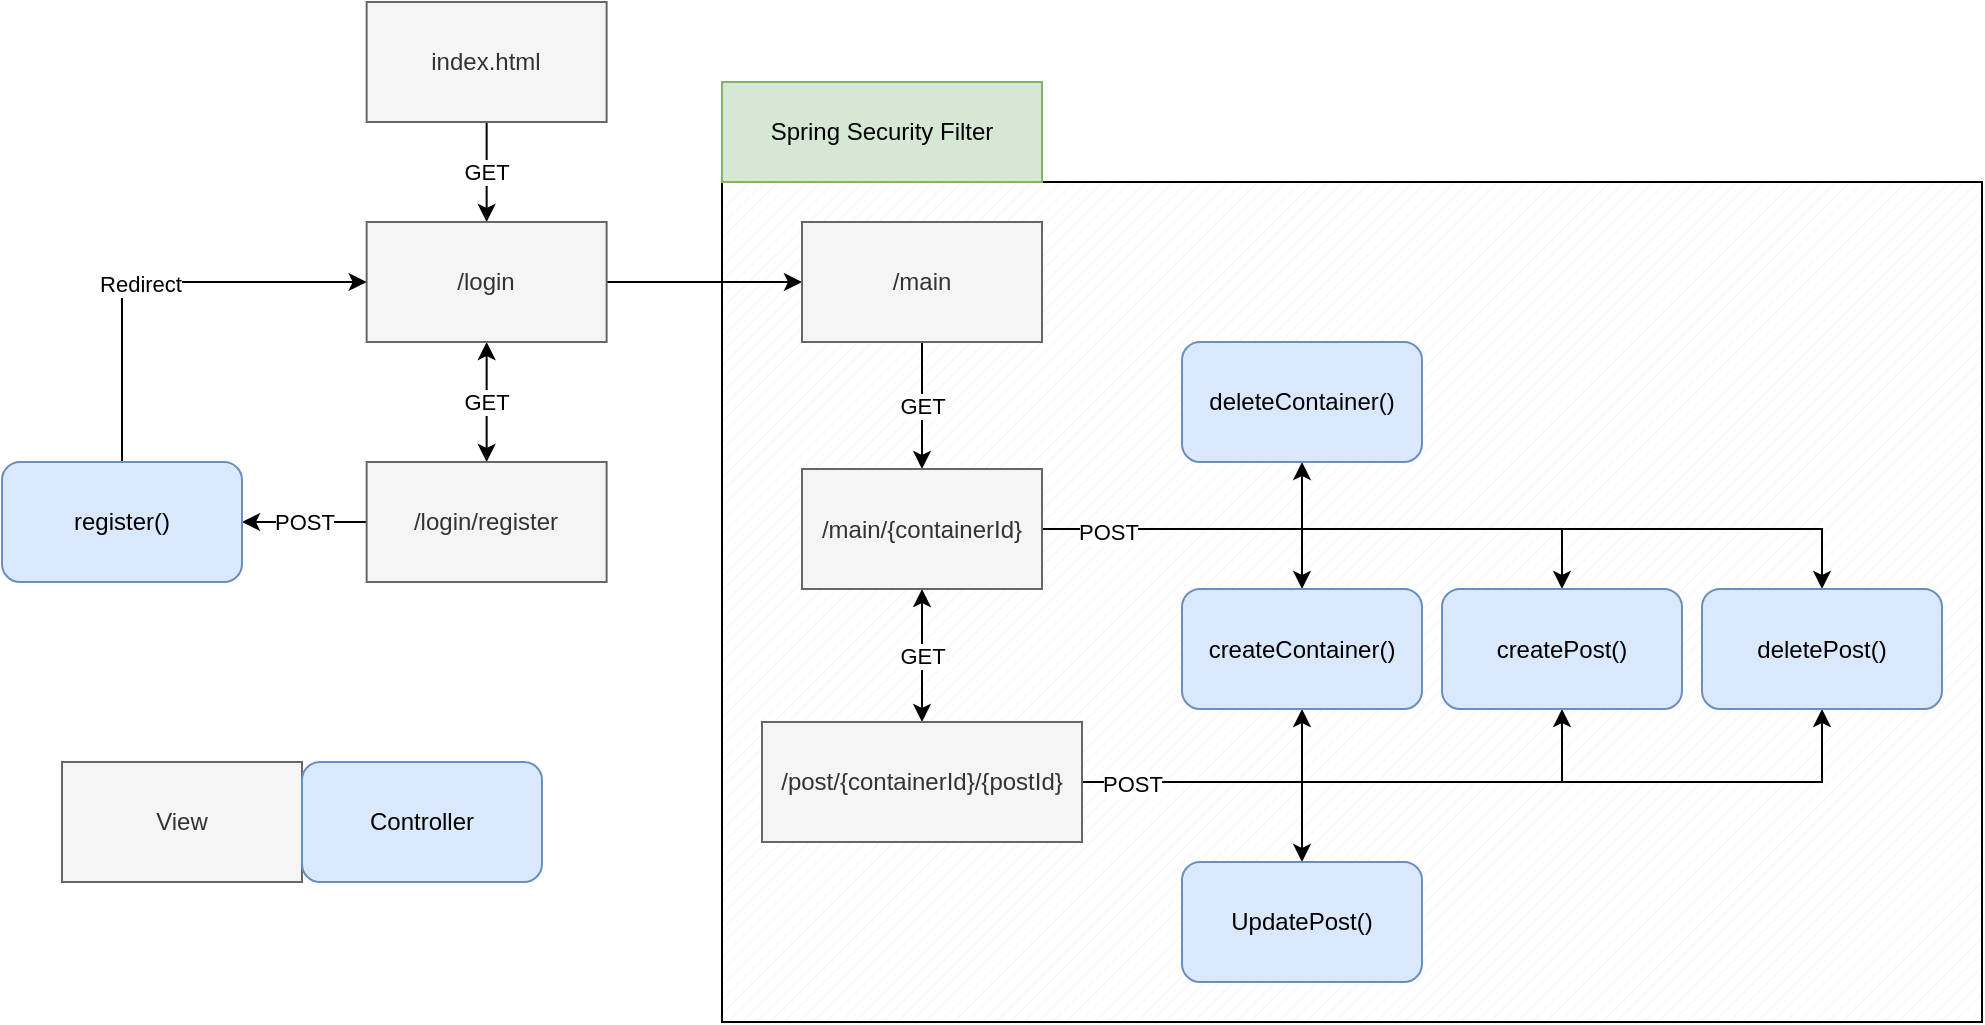 <mxfile version="21.1.2" type="device">
  <diagram name="페이지-1" id="jwlogUS8V5inGkHQzCs6">
    <mxGraphModel dx="1480" dy="877" grid="1" gridSize="10" guides="1" tooltips="1" connect="1" arrows="1" fold="1" page="1" pageScale="1" pageWidth="1169" pageHeight="827" background="#ffffff" math="0" shadow="0">
      <root>
        <mxCell id="0" />
        <mxCell id="1" parent="0" />
        <mxCell id="VTdqCkY_t20LeBBKGg7Y-31" value="" style="verticalLabelPosition=bottom;verticalAlign=top;html=1;shape=mxgraph.basic.patternFillRect;fillStyle=diag;step=5;fillStrokeWidth=0.2;fillStrokeColor=#dddddd;" vertex="1" parent="1">
          <mxGeometry x="410" y="240" width="630" height="420" as="geometry" />
        </mxCell>
        <mxCell id="VTdqCkY_t20LeBBKGg7Y-1" value="View" style="rounded=0;whiteSpace=wrap;html=1;fillColor=#f5f5f5;fontColor=#333333;strokeColor=#666666;" vertex="1" parent="1">
          <mxGeometry x="80" y="530" width="120" height="60" as="geometry" />
        </mxCell>
        <mxCell id="VTdqCkY_t20LeBBKGg7Y-2" value="Controller" style="rounded=1;whiteSpace=wrap;html=1;fillColor=#dae8fc;strokeColor=#6c8ebf;" vertex="1" parent="1">
          <mxGeometry x="200" y="530" width="120" height="60" as="geometry" />
        </mxCell>
        <mxCell id="VTdqCkY_t20LeBBKGg7Y-6" value="GET" style="edgeStyle=orthogonalEdgeStyle;rounded=0;orthogonalLoop=1;jettySize=auto;html=1;" edge="1" parent="1" source="VTdqCkY_t20LeBBKGg7Y-3" target="VTdqCkY_t20LeBBKGg7Y-5">
          <mxGeometry relative="1" as="geometry" />
        </mxCell>
        <mxCell id="VTdqCkY_t20LeBBKGg7Y-3" value="index.html" style="rounded=0;whiteSpace=wrap;html=1;fillColor=#f5f5f5;fontColor=#333333;strokeColor=#666666;" vertex="1" parent="1">
          <mxGeometry x="232.32" y="150" width="120" height="60" as="geometry" />
        </mxCell>
        <mxCell id="VTdqCkY_t20LeBBKGg7Y-10" value="GET" style="edgeStyle=orthogonalEdgeStyle;rounded=0;orthogonalLoop=1;jettySize=auto;html=1;entryX=0.5;entryY=0;entryDx=0;entryDy=0;startArrow=classic;startFill=1;" edge="1" parent="1" source="VTdqCkY_t20LeBBKGg7Y-5" target="VTdqCkY_t20LeBBKGg7Y-9">
          <mxGeometry relative="1" as="geometry" />
        </mxCell>
        <mxCell id="VTdqCkY_t20LeBBKGg7Y-81" value="" style="edgeStyle=orthogonalEdgeStyle;rounded=0;orthogonalLoop=1;jettySize=auto;html=1;" edge="1" parent="1" source="VTdqCkY_t20LeBBKGg7Y-5" target="VTdqCkY_t20LeBBKGg7Y-33">
          <mxGeometry relative="1" as="geometry" />
        </mxCell>
        <mxCell id="VTdqCkY_t20LeBBKGg7Y-5" value="/login" style="rounded=0;whiteSpace=wrap;html=1;fillColor=#f5f5f5;fontColor=#333333;strokeColor=#666666;" vertex="1" parent="1">
          <mxGeometry x="232.32" y="260" width="120" height="60" as="geometry" />
        </mxCell>
        <mxCell id="VTdqCkY_t20LeBBKGg7Y-12" value="POST" style="edgeStyle=orthogonalEdgeStyle;rounded=0;orthogonalLoop=1;jettySize=auto;html=1;" edge="1" parent="1" source="VTdqCkY_t20LeBBKGg7Y-9" target="VTdqCkY_t20LeBBKGg7Y-11">
          <mxGeometry relative="1" as="geometry" />
        </mxCell>
        <mxCell id="VTdqCkY_t20LeBBKGg7Y-9" value="/login/register" style="rounded=0;whiteSpace=wrap;html=1;fillColor=#f5f5f5;fontColor=#333333;strokeColor=#666666;" vertex="1" parent="1">
          <mxGeometry x="232.32" y="380" width="120" height="60" as="geometry" />
        </mxCell>
        <mxCell id="VTdqCkY_t20LeBBKGg7Y-16" style="edgeStyle=orthogonalEdgeStyle;rounded=0;orthogonalLoop=1;jettySize=auto;html=1;entryX=0;entryY=0.5;entryDx=0;entryDy=0;exitX=0.5;exitY=0;exitDx=0;exitDy=0;" edge="1" parent="1" source="VTdqCkY_t20LeBBKGg7Y-11" target="VTdqCkY_t20LeBBKGg7Y-5">
          <mxGeometry relative="1" as="geometry" />
        </mxCell>
        <mxCell id="VTdqCkY_t20LeBBKGg7Y-17" value="Redirect" style="edgeLabel;html=1;align=center;verticalAlign=middle;resizable=0;points=[];" vertex="1" connectable="0" parent="VTdqCkY_t20LeBBKGg7Y-16">
          <mxGeometry x="-0.071" y="-1" relative="1" as="geometry">
            <mxPoint as="offset" />
          </mxGeometry>
        </mxCell>
        <mxCell id="VTdqCkY_t20LeBBKGg7Y-11" value="register()" style="rounded=1;whiteSpace=wrap;html=1;fillColor=#dae8fc;strokeColor=#6c8ebf;" vertex="1" parent="1">
          <mxGeometry x="50.0" y="380" width="120" height="60" as="geometry" />
        </mxCell>
        <mxCell id="VTdqCkY_t20LeBBKGg7Y-38" value="GET" style="edgeStyle=orthogonalEdgeStyle;rounded=0;orthogonalLoop=1;jettySize=auto;html=1;entryX=0.5;entryY=0;entryDx=0;entryDy=0;" edge="1" parent="1" source="VTdqCkY_t20LeBBKGg7Y-33" target="VTdqCkY_t20LeBBKGg7Y-37">
          <mxGeometry relative="1" as="geometry" />
        </mxCell>
        <mxCell id="VTdqCkY_t20LeBBKGg7Y-33" value="/main" style="rounded=0;whiteSpace=wrap;html=1;fillColor=#f5f5f5;fontColor=#333333;strokeColor=#666666;" vertex="1" parent="1">
          <mxGeometry x="450" y="260" width="120" height="60" as="geometry" />
        </mxCell>
        <mxCell id="VTdqCkY_t20LeBBKGg7Y-40" value="GET" style="edgeStyle=orthogonalEdgeStyle;rounded=0;orthogonalLoop=1;jettySize=auto;html=1;entryX=0.5;entryY=0;entryDx=0;entryDy=0;startArrow=classic;startFill=1;" edge="1" parent="1" source="VTdqCkY_t20LeBBKGg7Y-37" target="VTdqCkY_t20LeBBKGg7Y-39">
          <mxGeometry relative="1" as="geometry">
            <mxPoint x="510" y="480" as="targetPoint" />
          </mxGeometry>
        </mxCell>
        <mxCell id="VTdqCkY_t20LeBBKGg7Y-71" style="edgeStyle=orthogonalEdgeStyle;rounded=0;orthogonalLoop=1;jettySize=auto;html=1;entryX=0.5;entryY=0;entryDx=0;entryDy=0;" edge="1" parent="1" source="VTdqCkY_t20LeBBKGg7Y-37" target="VTdqCkY_t20LeBBKGg7Y-42">
          <mxGeometry relative="1" as="geometry" />
        </mxCell>
        <mxCell id="VTdqCkY_t20LeBBKGg7Y-72" style="edgeStyle=orthogonalEdgeStyle;rounded=0;orthogonalLoop=1;jettySize=auto;html=1;entryX=0.5;entryY=0;entryDx=0;entryDy=0;" edge="1" parent="1" source="VTdqCkY_t20LeBBKGg7Y-37" target="VTdqCkY_t20LeBBKGg7Y-48">
          <mxGeometry relative="1" as="geometry" />
        </mxCell>
        <mxCell id="VTdqCkY_t20LeBBKGg7Y-73" style="edgeStyle=orthogonalEdgeStyle;rounded=0;orthogonalLoop=1;jettySize=auto;html=1;entryX=0.5;entryY=0;entryDx=0;entryDy=0;" edge="1" parent="1" source="VTdqCkY_t20LeBBKGg7Y-37" target="VTdqCkY_t20LeBBKGg7Y-55">
          <mxGeometry relative="1" as="geometry" />
        </mxCell>
        <mxCell id="VTdqCkY_t20LeBBKGg7Y-74" style="edgeStyle=orthogonalEdgeStyle;rounded=0;orthogonalLoop=1;jettySize=auto;html=1;entryX=0.5;entryY=1;entryDx=0;entryDy=0;" edge="1" parent="1" source="VTdqCkY_t20LeBBKGg7Y-37" target="VTdqCkY_t20LeBBKGg7Y-49">
          <mxGeometry relative="1" as="geometry" />
        </mxCell>
        <mxCell id="VTdqCkY_t20LeBBKGg7Y-82" value="POST" style="edgeLabel;html=1;align=center;verticalAlign=middle;resizable=0;points=[];" vertex="1" connectable="0" parent="VTdqCkY_t20LeBBKGg7Y-74">
          <mxGeometry x="-0.596" relative="1" as="geometry">
            <mxPoint y="1" as="offset" />
          </mxGeometry>
        </mxCell>
        <mxCell id="VTdqCkY_t20LeBBKGg7Y-37" value="/main/{containerId}" style="rounded=0;whiteSpace=wrap;html=1;fillColor=#f5f5f5;fontColor=#333333;strokeColor=#666666;" vertex="1" parent="1">
          <mxGeometry x="450" y="383.5" width="120" height="60" as="geometry" />
        </mxCell>
        <mxCell id="VTdqCkY_t20LeBBKGg7Y-75" style="edgeStyle=orthogonalEdgeStyle;rounded=0;orthogonalLoop=1;jettySize=auto;html=1;entryX=0.5;entryY=1;entryDx=0;entryDy=0;" edge="1" parent="1" source="VTdqCkY_t20LeBBKGg7Y-39" target="VTdqCkY_t20LeBBKGg7Y-42">
          <mxGeometry relative="1" as="geometry" />
        </mxCell>
        <mxCell id="VTdqCkY_t20LeBBKGg7Y-76" style="edgeStyle=orthogonalEdgeStyle;rounded=0;orthogonalLoop=1;jettySize=auto;html=1;entryX=0.5;entryY=1;entryDx=0;entryDy=0;" edge="1" parent="1" source="VTdqCkY_t20LeBBKGg7Y-39" target="VTdqCkY_t20LeBBKGg7Y-48">
          <mxGeometry relative="1" as="geometry" />
        </mxCell>
        <mxCell id="VTdqCkY_t20LeBBKGg7Y-77" style="edgeStyle=orthogonalEdgeStyle;rounded=0;orthogonalLoop=1;jettySize=auto;html=1;entryX=0.5;entryY=1;entryDx=0;entryDy=0;" edge="1" parent="1" source="VTdqCkY_t20LeBBKGg7Y-39" target="VTdqCkY_t20LeBBKGg7Y-55">
          <mxGeometry relative="1" as="geometry" />
        </mxCell>
        <mxCell id="VTdqCkY_t20LeBBKGg7Y-78" style="edgeStyle=orthogonalEdgeStyle;rounded=0;orthogonalLoop=1;jettySize=auto;html=1;entryX=0.5;entryY=0;entryDx=0;entryDy=0;" edge="1" parent="1" source="VTdqCkY_t20LeBBKGg7Y-39" target="VTdqCkY_t20LeBBKGg7Y-56">
          <mxGeometry relative="1" as="geometry" />
        </mxCell>
        <mxCell id="VTdqCkY_t20LeBBKGg7Y-83" value="POST" style="edgeLabel;html=1;align=center;verticalAlign=middle;resizable=0;points=[];" vertex="1" connectable="0" parent="VTdqCkY_t20LeBBKGg7Y-78">
          <mxGeometry x="-0.667" y="-1" relative="1" as="geometry">
            <mxPoint as="offset" />
          </mxGeometry>
        </mxCell>
        <mxCell id="VTdqCkY_t20LeBBKGg7Y-39" value="/post/{containerId}/{postId}" style="rounded=0;whiteSpace=wrap;html=1;fillColor=#f5f5f5;fontColor=#333333;strokeColor=#666666;" vertex="1" parent="1">
          <mxGeometry x="430" y="510" width="160" height="60" as="geometry" />
        </mxCell>
        <mxCell id="VTdqCkY_t20LeBBKGg7Y-42" value="createContainer()" style="rounded=1;whiteSpace=wrap;html=1;fillColor=#dae8fc;strokeColor=#6c8ebf;" vertex="1" parent="1">
          <mxGeometry x="640" y="443.5" width="120" height="60" as="geometry" />
        </mxCell>
        <mxCell id="VTdqCkY_t20LeBBKGg7Y-48" value="createPost()" style="rounded=1;whiteSpace=wrap;html=1;fillColor=#dae8fc;strokeColor=#6c8ebf;" vertex="1" parent="1">
          <mxGeometry x="770" y="443.5" width="120" height="60" as="geometry" />
        </mxCell>
        <mxCell id="VTdqCkY_t20LeBBKGg7Y-49" value="deleteContainer()" style="rounded=1;whiteSpace=wrap;html=1;fillColor=#dae8fc;strokeColor=#6c8ebf;" vertex="1" parent="1">
          <mxGeometry x="640" y="320" width="120" height="60" as="geometry" />
        </mxCell>
        <mxCell id="VTdqCkY_t20LeBBKGg7Y-55" value="deletePost()" style="rounded=1;whiteSpace=wrap;html=1;fillColor=#dae8fc;strokeColor=#6c8ebf;" vertex="1" parent="1">
          <mxGeometry x="900" y="443.5" width="120" height="60" as="geometry" />
        </mxCell>
        <mxCell id="VTdqCkY_t20LeBBKGg7Y-56" value="UpdatePost()" style="rounded=1;whiteSpace=wrap;html=1;fillColor=#dae8fc;strokeColor=#6c8ebf;" vertex="1" parent="1">
          <mxGeometry x="640" y="580" width="120" height="60" as="geometry" />
        </mxCell>
        <mxCell id="VTdqCkY_t20LeBBKGg7Y-84" value="Spring Security Filter" style="rounded=0;whiteSpace=wrap;html=1;fillColor=#d5e8d4;strokeColor=#82b366;" vertex="1" parent="1">
          <mxGeometry x="410" y="190" width="160" height="50" as="geometry" />
        </mxCell>
      </root>
    </mxGraphModel>
  </diagram>
</mxfile>
